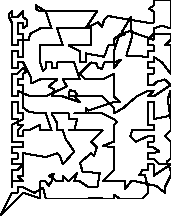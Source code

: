 unitsize(0.001cm);
// 60433
draw((200,400)--(300,400));
draw((300,400)--(300,500));
draw((300,500)--(400,500));
draw((400,500)--(600,400));
draw((600,400)--(750,490));
draw((750,490)--(800,300));
draw((800,300)--(900,300));
draw((900,300)--(1000,300));
draw((1000,300)--(1100,300));
draw((1100,300)--(1200,300));
draw((1200,300)--(1300,300));
draw((1300,300)--(1400,300));
draw((1400,300)--(1550,300));
draw((1550,300)--(1710,310));
draw((1710,310)--(1800,300));
draw((1800,300)--(1900,300));
draw((1900,300)--(2000,300));
draw((2000,300)--(2000,370));
draw((2000,370)--(2100,300));
draw((2100,300)--(2200,300));
draw((2200,300)--(2300,300));
draw((2300,300)--(2400,300));
draw((2400,300)--(2500,300));
draw((2500,300)--(2600,400));
draw((2600,400)--(2600,500));
draw((2600,500)--(2550,710));
draw((2550,710)--(2450,710));
draw((2450,710)--(2500,800));
draw((2500,800)--(2600,800));
draw((2600,800)--(2600,900));
draw((2600,900)--(2700,900));
draw((2700,900)--(2700,800));
draw((2700,800)--(2700,700));
draw((2700,700)--(3000,900));
draw((3000,900)--(2800,900));
draw((2800,900)--(2700,1000));
draw((2700,1000)--(2600,1000));
draw((2600,1000)--(2600,1100));
draw((2600,1100)--(2700,1100));
draw((2700,1100)--(2800,1130));
draw((2800,1130)--(2700,1200));
draw((2700,1200)--(2600,1200));
draw((2600,1200)--(2600,1300));
draw((2600,1300)--(2700,1300));
draw((2700,1300)--(2700,1400));
draw((2700,1400)--(2600,1400));
draw((2600,1400)--(2390,1300));
draw((2390,1300)--(2290,1400));
draw((2290,1400)--(2320,1500));
draw((2320,1500)--(2600,1500));
draw((2600,1500)--(2700,1500));
draw((2700,1500)--(2700,1600));
draw((2700,1600)--(2600,1600));
draw((2600,1600)--(2600,1700));
draw((2600,1700)--(2600,1800));
draw((2600,1800)--(2600,1900));
draw((2600,1900)--(2600,2000));
draw((2600,2000)--(2700,2000));
draw((2700,2000)--(2700,1900));
draw((2700,1900)--(2700,1800));
draw((2700,1800)--(2700,1700));
draw((2700,1700)--(2950,1750));
draw((2950,1750)--(3000,1800));
draw((3000,1800)--(3000,1900));
draw((3000,1900)--(3000,2000));
draw((3000,2000)--(3000,2100));
draw((3000,2100)--(3000,2200));
draw((3000,2200)--(2950,2050));
draw((2950,2050)--(3000,1700));
draw((3000,1700)--(3000,1600));
draw((3000,1600)--(3000,1500));
draw((3000,1500)--(2900,1400));
draw((2900,1400)--(3000,1300));
draw((3000,1300)--(3000,1200));
draw((3000,1200)--(3000,1100));
draw((3000,1100)--(3000,1000));
draw((3000,1000)--(2930,950));
draw((2930,950)--(3000,800));
draw((3000,800)--(3000,700));
draw((3000,700)--(2900,500));
draw((2900,500)--(2900,400));
draw((2900,400)--(2750,520));
draw((2750,520)--(2400,600));
draw((2400,600)--(2300,600));
draw((2300,600)--(2200,469));
draw((2200,469)--(2200,600));
draw((2200,600)--(2100,600));
draw((2100,600)--(2000,600));
draw((2000,600)--(1900,600));
draw((1900,600)--(1800,600));
draw((1800,600)--(2000,800));
draw((2000,800)--(2000,900));
draw((2000,900)--(2000,1000));
draw((2000,1000)--(2000,1100));
draw((2000,1100)--(2000,1200));
draw((2000,1200)--(1800,1230));
draw((1800,1230)--(2000,1300));
draw((2000,1300)--(2000,1400));
draw((2000,1400)--(2000,1500));
draw((2000,1500)--(2000,1600));
draw((2000,1600)--(2060,1650));
draw((2060,1650)--(2000,1700));
draw((2000,1700)--(1800,1800));
draw((1800,1800)--(1700,1800));
draw((1700,1800)--(1600,1800));
draw((1600,1800)--(1400,1800));
draw((1400,1800)--(1300,1800));
draw((1300,1800)--(1500,1800));
draw((1500,1800)--(1500,1900));
draw((1500,1900)--(1550,1850));
draw((1550,1850)--(2000,2000));
draw((2000,2000)--(2110,2000));
draw((2110,2000)--(2000,2100));
draw((2000,2100)--(2000,2200));
draw((2000,2200)--(2000,2300));
draw((2000,2300)--(2000,2400));
draw((2000,2400)--(2000,2500));
draw((2000,2500)--(1800,2400));
draw((1800,2400)--(1700,2400));
draw((1700,2400)--(1600,2400));
draw((1600,2400)--(1500,2400));
draw((1500,2400)--(1400,2500));
draw((1400,2500)--(1600,2700));
draw((1600,2700)--(1690,2680));
draw((1690,2680)--(1720,2610));
draw((1720,2610)--(1790,2580));
draw((1790,2580)--(1829,2700));
draw((1829,2700)--(2000,2700));
draw((2000,2700)--(2120,2750));
draw((2120,2750)--(2000,2600));
draw((2000,2600)--(2000,2800));
draw((2000,2800)--(2000,2900));
draw((2000,2900)--(2100,3200));
draw((2100,3200)--(2280,3250));
draw((2280,3250)--(2700,3100));
draw((2700,3100)--(2700,3300));
draw((2700,3300)--(2850,3350));
draw((2850,3350)--(3000,3300));
draw((3000,3300)--(3000,3400));
draw((3000,3400)--(3000,3500));
draw((3000,3500)--(3000,3600));
draw((3000,3600)--(3000,3700));
draw((3000,3700)--(3000,3800));
draw((3000,3800)--(2700,3800));
draw((2700,3800)--(2700,3700));
draw((2700,3700)--(2620,3650));
draw((2620,3650)--(2700,3600));
draw((2700,3600)--(2700,3500));
draw((2700,3500)--(2700,3400));
draw((2700,3400)--(2600,3400));
draw((2600,3400)--(2000,3500));
draw((2000,3500)--(1900,3520));
draw((1900,3520)--(1829,3450));
draw((1829,3450)--(1790,3330));
draw((1790,3330)--(1720,3409));
draw((1720,3409)--(1500,3300));
draw((1500,3300)--(1700,3600));
draw((1700,3600)--(1600,3600));
draw((1600,3600)--(1500,3600));
draw((1500,3600)--(1400,3600));
draw((1400,3600)--(1300,3600));
draw((1300,3600)--(1200,3600));
draw((1200,3600)--(1100,3600));
draw((1100,3600)--(1000,3600));
draw((1000,3600)--(900,3600));
draw((900,3600)--(700,3600));
draw((700,3600)--(620,3650));
draw((620,3650)--(620,3709));
draw((620,3709)--(800,3600));
draw((800,3600)--(900,3300));
draw((900,3300)--(800,3300));
draw((800,3300)--(700,3300));
draw((700,3300)--(520,3200));
draw((520,3200)--(500,3100));
draw((500,3100)--(400,3100));
draw((400,3100)--(300,3100));
draw((300,3100)--(300,3000));
draw((300,3000)--(200,3000));
draw((200,3000)--(200,3100));
draw((200,3100)--(200,3200));
draw((200,3200)--(200,3300));
draw((200,3300)--(200,3400));
draw((200,3400)--(150,3500));
draw((150,3500)--(150,3550));
draw((150,3550)--(200,3600));
draw((200,3600)--(200,3500));
draw((200,3500)--(300,3500));
draw((300,3500)--(400,3600));
draw((400,3600)--(400,3500));
draw((400,3500)--(469,3450));
draw((469,3450)--(469,3350));
draw((469,3350)--(400,3300));
draw((400,3300)--(400,3400));
draw((400,3400)--(300,3400));
draw((300,3400)--(300,3300));
draw((300,3300)--(300,3200));
draw((300,3200)--(400,3200));
draw((400,3200)--(400,3000));
draw((400,3000)--(400,2900));
draw((400,2900)--(400,2800));
draw((400,2800)--(300,2800));
draw((300,2800)--(300,2900));
draw((300,2900)--(200,2900));
draw((200,2900)--(200,2800));
draw((200,2800)--(200,2700));
draw((200,2700)--(200,2600));
draw((200,2600)--(300,2600));
draw((300,2600)--(300,2700));
draw((300,2700)--(400,2700));
draw((400,2700)--(540,2430));
draw((540,2430)--(540,2330));
draw((540,2330)--(700,2400));
draw((700,2400)--(800,2400));
draw((800,2400)--(900,2400));
draw((900,2400)--(1000,2400));
draw((1000,2400)--(850,2280));
draw((850,2280)--(950,2220));
draw((950,2220)--(900,2100));
draw((900,2100)--(1000,2100));
draw((1000,2100)--(1100,2100));
draw((1100,2100)--(1400,2000));
draw((1400,2000)--(1300,2100));
draw((1300,2100)--(1350,2140));
draw((1350,2140)--(1300,2200));
draw((1300,2200)--(1220,2210));
draw((1220,2210)--(1200,2100));
draw((1200,2100)--(1400,2100));
draw((1400,2100)--(1500,2100));
draw((1500,2100)--(1600,2100));
draw((1600,2100)--(1700,2100));
draw((1700,2100)--(1800,2100));
draw((1800,2100)--(2000,1900));
draw((2000,1900)--(2000,1800));
draw((2000,1800)--(2170,1900));
draw((2170,1900)--(2400,2100));
draw((2400,2100)--(2600,2200));
draw((2600,2200)--(2700,2200));
draw((2700,2200)--(2600,2100));
draw((2600,2100)--(2700,2100));
draw((2700,2100)--(2850,2200));
draw((2850,2200)--(3000,2300));
draw((3000,2300)--(2900,2400));
draw((2900,2400)--(2760,2360));
draw((2760,2360)--(2700,2300));
draw((2700,2300)--(2600,2300));
draw((2600,2300)--(2600,2400));
draw((2600,2400)--(2600,2500));
draw((2600,2500)--(2700,2500));
draw((2700,2500)--(2700,2600));
draw((2700,2600)--(2600,2600));
draw((2600,2600)--(2600,2700));
draw((2600,2700)--(2700,2700));
draw((2700,2700)--(2700,2800));
draw((2700,2800)--(2850,2700));
draw((2850,2700)--(3000,2500));
draw((3000,2500)--(3000,2600));
draw((3000,2600)--(3000,2700));
draw((3000,2700)--(3000,2800));
draw((3000,2800)--(3000,2900));
draw((3000,2900)--(3000,3000));
draw((3000,3000)--(2900,3000));
draw((2900,3000)--(3000,3100));
draw((3000,3100)--(3000,3200));
draw((3000,3200)--(2700,3200));
draw((2700,3200)--(2600,3100));
draw((2600,3100)--(2600,3000));
draw((2600,3000)--(2700,3000));
draw((2700,3000)--(2700,2900));
draw((2700,2900)--(2600,2900));
draw((2600,2900)--(2600,2800));
draw((2600,2800)--(2220,2820));
draw((2220,2820)--(2320,3150));
draw((2320,3150)--(2300,3400));
draw((2300,3400)--(2300,3500));
draw((2300,3500)--(2150,3250));
draw((2150,3250)--(2200,3200));
draw((2200,3200)--(2050,3150));
draw((2050,3150)--(2000,3100));
draw((2000,3100)--(2000,3000));
draw((2000,3000)--(1900,3000));
draw((1900,3000)--(1829,2800));
draw((1829,2800)--(1500,2860));
draw((1500,2860)--(1500,2800));
draw((1500,2800)--(1500,2700));
draw((1500,2700)--(1400,2700));
draw((1400,2700)--(1400,2820));
draw((1400,2820)--(1400,2900));
draw((1400,2900)--(1200,3000));
draw((1200,3000)--(1300,3000));
draw((1300,3000)--(1400,3000));
draw((1400,3000)--(1500,3000));
draw((1500,3000)--(1600,3000));
draw((1600,3000)--(1600,3300));
draw((1600,3300)--(1400,3300));
draw((1400,3300)--(1300,3300));
draw((1300,3300)--(1200,3300));
draw((1200,3300)--(1100,3300));
draw((1100,3300)--(1000,3300));
draw((1000,3300)--(1100,3000));
draw((1100,3000)--(1000,3000));
draw((1000,3000)--(900,3000));
draw((900,3000)--(800,3000));
draw((800,3000)--(700,3000));
draw((700,3000)--(700,2700));
draw((700,2700)--(750,2550));
draw((750,2550)--(800,2600));
draw((800,2600)--(800,2700));
draw((800,2700)--(900,2700));
draw((900,2700)--(910,2600));
draw((910,2600)--(1000,2600));
draw((1000,2600)--(1000,2700));
draw((1000,2700)--(1100,2700));
draw((1100,2700)--(1200,2700));
draw((1200,2700)--(1300,2700));
draw((1300,2700)--(1400,2400));
draw((1400,2400)--(1300,2400));
draw((1300,2400)--(1200,2400));
draw((1200,2400)--(1100,2400));
draw((1100,2400)--(1170,2280));
draw((1170,2280)--(800,2100));
draw((800,2100)--(700,2100));
draw((700,2100)--(530,2100));
draw((530,2100)--(300,2200));
draw((300,2200)--(300,2100));
draw((300,2100)--(200,2100));
draw((200,2100)--(200,2200));
draw((200,2200)--(200,2300));
draw((200,2300)--(200,2400));
draw((200,2400)--(200,2500));
draw((200,2500)--(300,2500));
draw((300,2500)--(400,2600));
draw((400,2600)--(469,2550));
draw((469,2550)--(400,2500));
draw((400,2500)--(400,2400));
draw((400,2400)--(300,2400));
draw((300,2400)--(300,2300));
draw((300,2300)--(400,2300));
draw((400,2300)--(400,2200));
draw((400,2200)--(400,2100));
draw((400,2100)--(400,2000));
draw((400,2000)--(400,1900));
draw((400,1900)--(500,1829));
draw((500,1829)--(700,1800));
draw((700,1800)--(800,1800));
draw((800,1800)--(900,1500));
draw((900,1500)--(800,1500));
draw((800,1500)--(700,1500));
draw((700,1500)--(700,1600));
draw((700,1600)--(500,1500));
draw((500,1500)--(400,1500));
draw((400,1500)--(400,1400));
draw((400,1400)--(300,1400));
draw((300,1400)--(300,1500));
draw((300,1500)--(400,1600));
draw((400,1600)--(300,1600));
draw((300,1600)--(300,1700));
draw((300,1700)--(200,1700));
draw((200,1700)--(200,1800));
draw((200,1800)--(200,1900));
draw((200,1900)--(200,2000));
draw((200,2000)--(300,2000));
draw((300,2000)--(300,1900));
draw((300,1900)--(300,1800));
draw((300,1800)--(400,1800));
draw((400,1800)--(400,1700));
draw((400,1700)--(200,1600));
draw((200,1600)--(200,1500));
draw((200,1500)--(200,1400));
draw((200,1400)--(200,1300));
draw((200,1300)--(300,1300));
draw((300,1300)--(400,1300));
draw((400,1300)--(400,1200));
draw((400,1200)--(300,1200));
draw((300,1200)--(200,1200));
draw((200,1200)--(200,1100));
draw((200,1100)--(300,1100));
draw((300,1100)--(300,1000));
draw((300,1000)--(200,1000));
draw((200,1000)--(200,900));
draw((200,900)--(300,900));
draw((300,900)--(400,900));
draw((400,900)--(300,800));
draw((300,800)--(200,800));
draw((200,800)--(200,700));
draw((200,700)--(200,500));
draw((200,500)--(200,600));
draw((200,600)--(300,600));
draw((300,600)--(400,600));
draw((400,600)--(300,700));
draw((300,700)--(400,700));
draw((400,700)--(400,800));
draw((400,800)--(400,1000));
draw((400,1000)--(400,1100));
draw((400,1100)--(800,1030));
draw((800,1030)--(1000,1100));
draw((1000,1100)--(1050,1050));
draw((1050,1050)--(1100,900));
draw((1100,900)--(1300,1130));
draw((1300,1130)--(1150,1350));
draw((1150,1350)--(1100,1500));
draw((1100,1500)--(1000,1500));
draw((1000,1500)--(1000,1629));
draw((1000,1629)--(900,1800));
draw((900,1800)--(1000,1800));
draw((1000,1800)--(1100,1800));
draw((1100,1800)--(1200,1800));
draw((1200,1800)--(1200,1700));
draw((1200,1700)--(1350,1700));
draw((1350,1700)--(1300,1500));
draw((1300,1500)--(1200,1500));
draw((1200,1500)--(1400,1500));
draw((1400,1500)--(1500,1500));
draw((1500,1500)--(1600,1500));
draw((1600,1500)--(1700,1500));
draw((1700,1500)--(1800,1500));
draw((1800,1500)--(1600,1300));
draw((1600,1300)--(1700,1200));
draw((1700,1200)--(1650,1050));
draw((1650,1050)--(1600,1100));
draw((1600,1100)--(1400,930));
draw((1400,930)--(1450,770));
draw((1450,770)--(1750,750));
draw((1750,750)--(1710,510));
draw((1710,510)--(1550,500));
draw((1550,500)--(1400,600));
draw((1400,600)--(1300,600));
draw((1300,600)--(1350,750));
draw((1350,750)--(1300,700));
draw((1300,700)--(1200,600));
draw((1200,600)--(1100,700));
draw((1100,700)--(1100,600));
draw((1100,600)--(1000,600));
draw((1000,600)--(850,700));
draw((850,700)--(939,740));
draw((939,740)--(900,600));
draw((900,600)--(850,520));
draw((850,520)--(800,600));
draw((800,600)--(700,600));
draw((700,600)--(700,300));
draw((700,300)--(400,400));
draw((400,400)--(0,0));
draw((0,0)--(200,400));
